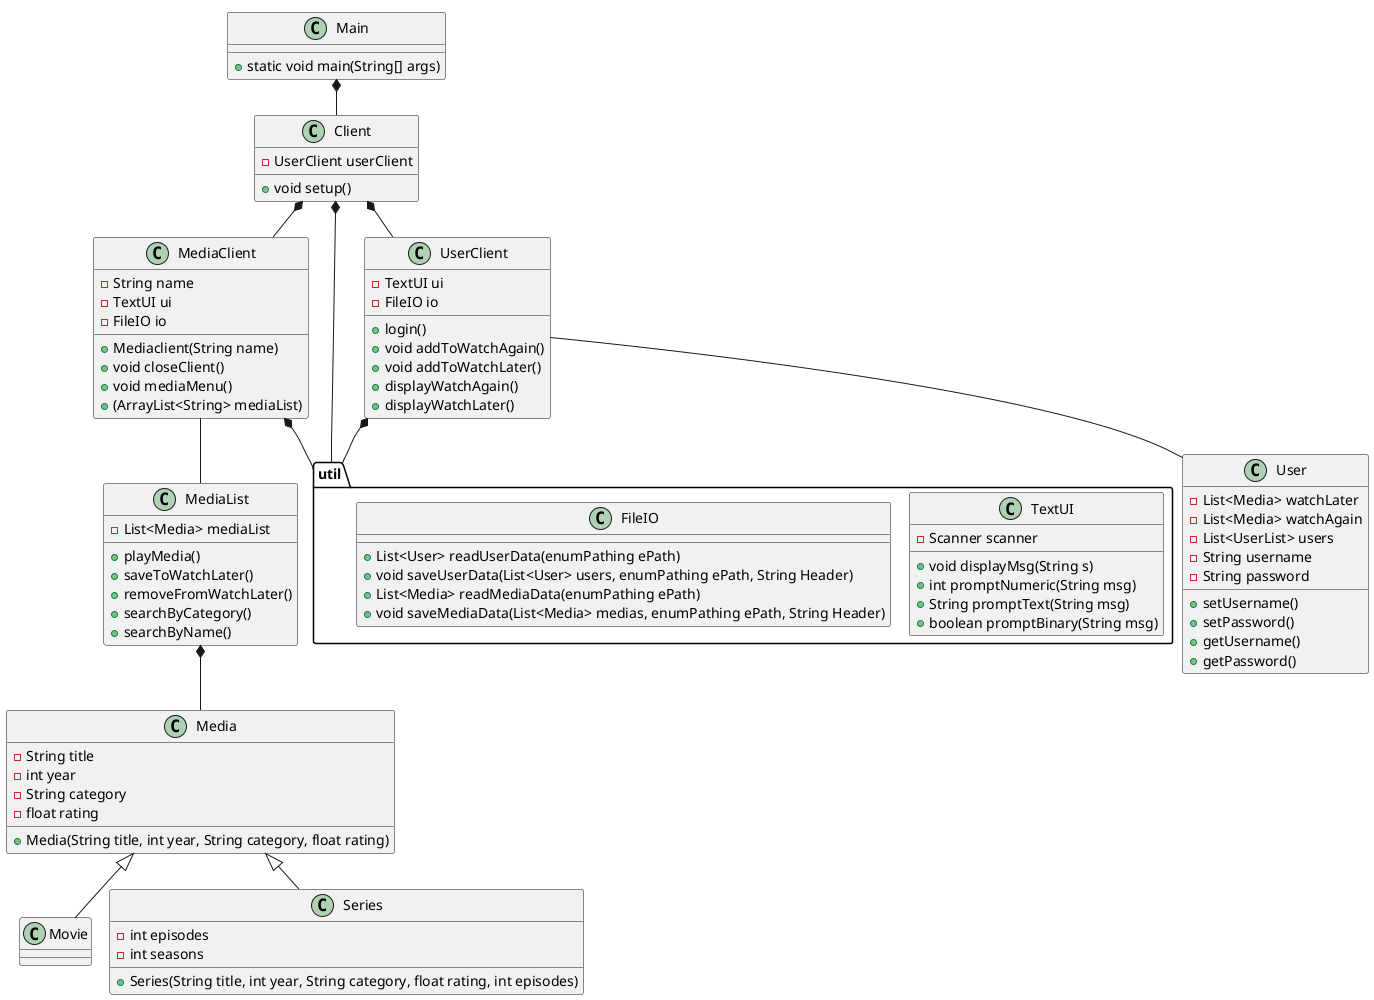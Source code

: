@startuml
!pragma layout smetana

class Main{
+ static void main(String[] args)
}

class Client{
-UserClient userClient
+void setup()
}

class Media{
- String title
- int year
- String category
- float rating
+Media(String title, int year, String category, float rating)

}

class MediaClient{
-String name
-TextUI ui
-FileIO io
+Mediaclient(String name)
+void closeClient()
+void mediaMenu()
+(ArrayList<String> mediaList)

}
class MediaList{
-List<Media> mediaList
+playMedia()
+saveToWatchLater()
+removeFromWatchLater()
+searchByCategory()
+searchByName()
}

class User{
-List<Media> watchLater
-List<Media> watchAgain
-List<UserList> users
-String username
-String password
+setUsername()
+setPassword()
+getUsername()
+getPassword()
}


class Movie{
}

class Series{
- int episodes
- int seasons
+Series(String title, int year, String category, float rating, int episodes)
}


class UserClient{
-TextUI ui
-FileIO io
'+createUser() en del af login
+login()
+void addToWatchAgain()
+void addToWatchLater()
+displayWatchAgain()
+displayWatchLater()
}


package "util" {
class TextUI{
- Scanner scanner

+void displayMsg(String s)
+int promptNumeric(String msg)
+String promptText(String msg)
+boolean promptBinary(String msg)
}
class FileIO{
+List<User> readUserData(enumPathing ePath)
+void saveUserData(List<User> users, enumPathing ePath, String Header)
+List<Media> readMediaData(enumPathing ePath)
+void saveMediaData(List<Media> medias, enumPathing ePath, String Header)
}
}

MediaList *-- Media
Media<|--Series
Media <|-- Movie
Client *-- MediaClient
MediaClient *-- "util"
MediaClient -- MediaList
Client *-- UserClient
UserClient -- User
UserClient *--"util"
Main *-- Client
Client *-- "util"

@enduml